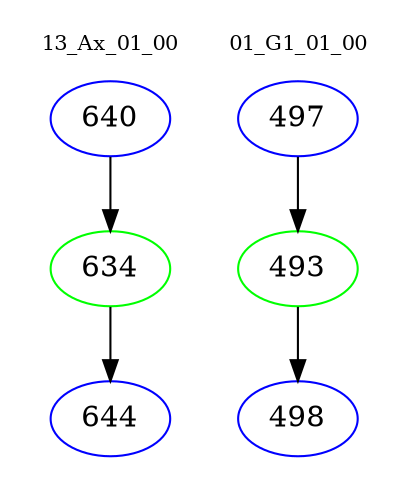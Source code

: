 digraph{
subgraph cluster_0 {
color = white
label = "13_Ax_01_00";
fontsize=10;
T0_640 [label="640", color="blue"]
T0_640 -> T0_634 [color="black"]
T0_634 [label="634", color="green"]
T0_634 -> T0_644 [color="black"]
T0_644 [label="644", color="blue"]
}
subgraph cluster_1 {
color = white
label = "01_G1_01_00";
fontsize=10;
T1_497 [label="497", color="blue"]
T1_497 -> T1_493 [color="black"]
T1_493 [label="493", color="green"]
T1_493 -> T1_498 [color="black"]
T1_498 [label="498", color="blue"]
}
}
